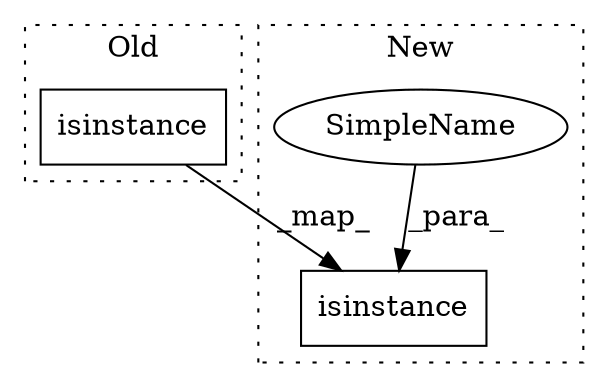 digraph G {
subgraph cluster0 {
1 [label="isinstance" a="32" s="1595,1611" l="11,1" shape="box"];
label = "Old";
style="dotted";
}
subgraph cluster1 {
2 [label="isinstance" a="32" s="1595,1611" l="11,1" shape="box"];
3 [label="SimpleName" a="42" s="1691" l="1" shape="ellipse"];
label = "New";
style="dotted";
}
1 -> 2 [label="_map_"];
3 -> 2 [label="_para_"];
}